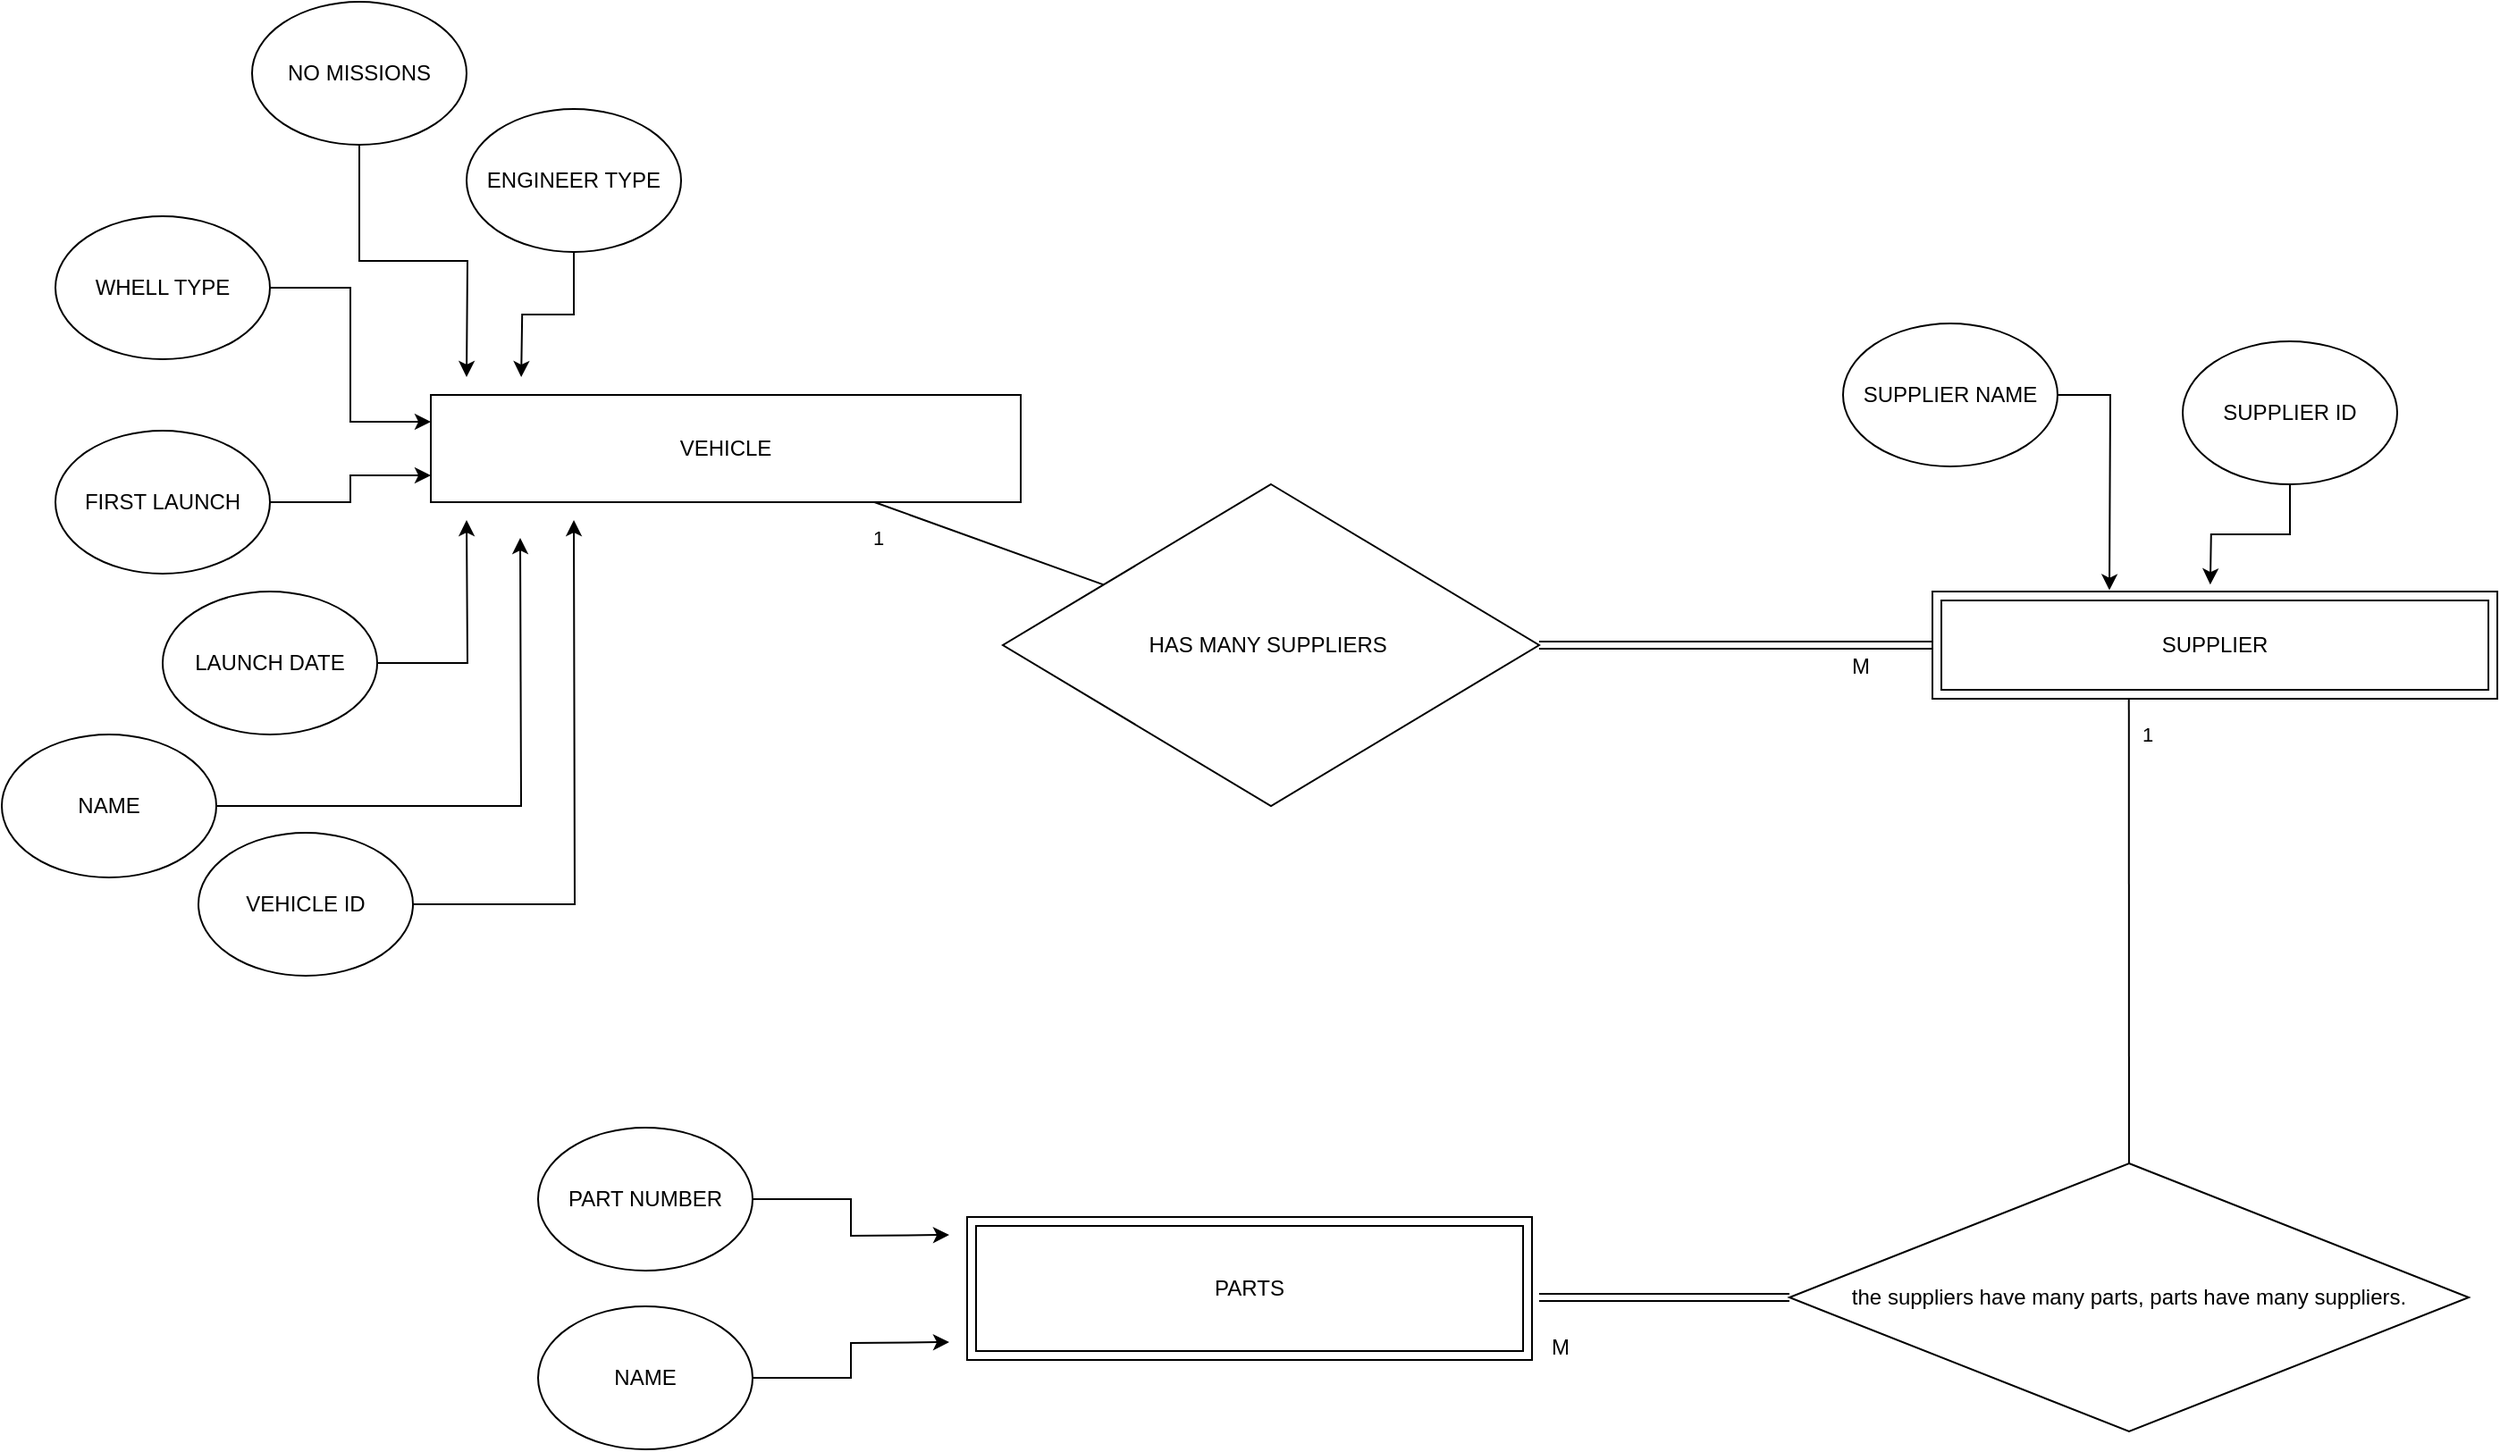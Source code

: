 <mxfile version="15.9.4" type="device"><diagram id="yuIAnMr_TvCZ7IHQt_X7" name="Page-1"><mxGraphModel dx="2605" dy="993" grid="1" gridSize="10" guides="1" tooltips="1" connect="1" arrows="1" fold="1" page="1" pageScale="1" pageWidth="827" pageHeight="1169" math="0" shadow="0"><root><mxCell id="0"/><mxCell id="1" parent="0"/><mxCell id="5bdWyHFEE5QLP9PLkAXp-1" value="VEHICLE" style="rounded=0;whiteSpace=wrap;html=1;" vertex="1" parent="1"><mxGeometry x="-110" y="300" width="330" height="60" as="geometry"/></mxCell><mxCell id="5bdWyHFEE5QLP9PLkAXp-6" value="the suppliers have many parts, parts have many suppliers." style="rhombus;whiteSpace=wrap;html=1;" vertex="1" parent="1"><mxGeometry x="650" y="730" width="380" height="150" as="geometry"/></mxCell><mxCell id="5bdWyHFEE5QLP9PLkAXp-7" value="HAS MANY SUPPLIERS&amp;nbsp;" style="rhombus;whiteSpace=wrap;html=1;" vertex="1" parent="1"><mxGeometry x="210" y="350" width="300" height="180" as="geometry"/></mxCell><mxCell id="5bdWyHFEE5QLP9PLkAXp-53" style="edgeStyle=orthogonalEdgeStyle;rounded=0;orthogonalLoop=1;jettySize=auto;html=1;entryX=0.471;entryY=-0.065;entryDx=0;entryDy=0;entryPerimeter=0;" edge="1" parent="1" source="5bdWyHFEE5QLP9PLkAXp-8"><mxGeometry relative="1" as="geometry"><mxPoint x="885.43" y="406.1" as="targetPoint"/></mxGeometry></mxCell><mxCell id="5bdWyHFEE5QLP9PLkAXp-8" value="SUPPLIER ID" style="ellipse;whiteSpace=wrap;html=1;" vertex="1" parent="1"><mxGeometry x="870" y="270" width="120" height="80" as="geometry"/></mxCell><mxCell id="5bdWyHFEE5QLP9PLkAXp-22" style="edgeStyle=orthogonalEdgeStyle;rounded=0;orthogonalLoop=1;jettySize=auto;html=1;entryX=0;entryY=0.25;entryDx=0;entryDy=0;" edge="1" parent="1" source="5bdWyHFEE5QLP9PLkAXp-9" target="5bdWyHFEE5QLP9PLkAXp-1"><mxGeometry relative="1" as="geometry"/></mxCell><mxCell id="5bdWyHFEE5QLP9PLkAXp-9" value="WHELL TYPE" style="ellipse;whiteSpace=wrap;html=1;" vertex="1" parent="1"><mxGeometry x="-320" y="200" width="120" height="80" as="geometry"/></mxCell><mxCell id="5bdWyHFEE5QLP9PLkAXp-23" style="edgeStyle=orthogonalEdgeStyle;rounded=0;orthogonalLoop=1;jettySize=auto;html=1;exitX=0.5;exitY=1;exitDx=0;exitDy=0;" edge="1" parent="1" source="5bdWyHFEE5QLP9PLkAXp-10"><mxGeometry relative="1" as="geometry"><mxPoint x="-59.429" y="290" as="targetPoint"/></mxGeometry></mxCell><mxCell id="5bdWyHFEE5QLP9PLkAXp-10" value="ENGINEER TYPE" style="ellipse;whiteSpace=wrap;html=1;" vertex="1" parent="1"><mxGeometry x="-90" y="140" width="120" height="80" as="geometry"/></mxCell><mxCell id="5bdWyHFEE5QLP9PLkAXp-25" style="edgeStyle=orthogonalEdgeStyle;rounded=0;orthogonalLoop=1;jettySize=auto;html=1;entryX=0;entryY=0.75;entryDx=0;entryDy=0;" edge="1" parent="1" source="5bdWyHFEE5QLP9PLkAXp-11" target="5bdWyHFEE5QLP9PLkAXp-1"><mxGeometry relative="1" as="geometry"/></mxCell><mxCell id="5bdWyHFEE5QLP9PLkAXp-11" value="FIRST LAUNCH" style="ellipse;whiteSpace=wrap;html=1;" vertex="1" parent="1"><mxGeometry x="-320" y="320" width="120" height="80" as="geometry"/></mxCell><mxCell id="5bdWyHFEE5QLP9PLkAXp-46" style="edgeStyle=orthogonalEdgeStyle;rounded=0;orthogonalLoop=1;jettySize=auto;html=1;entryX=0.3;entryY=-0.012;entryDx=0;entryDy=0;entryPerimeter=0;" edge="1" parent="1" source="5bdWyHFEE5QLP9PLkAXp-14"><mxGeometry relative="1" as="geometry"><mxPoint x="829.0" y="409.28" as="targetPoint"/></mxGeometry></mxCell><mxCell id="5bdWyHFEE5QLP9PLkAXp-14" value="SUPPLIER NAME" style="ellipse;whiteSpace=wrap;html=1;" vertex="1" parent="1"><mxGeometry x="680" y="260" width="120" height="80" as="geometry"/></mxCell><mxCell id="5bdWyHFEE5QLP9PLkAXp-32" style="edgeStyle=orthogonalEdgeStyle;rounded=0;orthogonalLoop=1;jettySize=auto;html=1;entryX=0;entryY=0;entryDx=0;entryDy=0;" edge="1" parent="1" source="5bdWyHFEE5QLP9PLkAXp-16"><mxGeometry relative="1" as="geometry"><mxPoint x="180" y="770" as="targetPoint"/></mxGeometry></mxCell><mxCell id="5bdWyHFEE5QLP9PLkAXp-16" value="PART NUMBER" style="ellipse;whiteSpace=wrap;html=1;" vertex="1" parent="1"><mxGeometry x="-50" y="710" width="120" height="80" as="geometry"/></mxCell><mxCell id="5bdWyHFEE5QLP9PLkAXp-24" style="edgeStyle=orthogonalEdgeStyle;rounded=0;orthogonalLoop=1;jettySize=auto;html=1;" edge="1" parent="1" source="5bdWyHFEE5QLP9PLkAXp-17"><mxGeometry relative="1" as="geometry"><mxPoint x="-90" y="290" as="targetPoint"/></mxGeometry></mxCell><mxCell id="5bdWyHFEE5QLP9PLkAXp-17" value="NO MISSIONS" style="ellipse;whiteSpace=wrap;html=1;" vertex="1" parent="1"><mxGeometry x="-210" y="80" width="120" height="80" as="geometry"/></mxCell><mxCell id="5bdWyHFEE5QLP9PLkAXp-27" style="edgeStyle=orthogonalEdgeStyle;rounded=0;orthogonalLoop=1;jettySize=auto;html=1;" edge="1" parent="1" source="5bdWyHFEE5QLP9PLkAXp-18"><mxGeometry relative="1" as="geometry"><mxPoint x="-90" y="370" as="targetPoint"/></mxGeometry></mxCell><mxCell id="5bdWyHFEE5QLP9PLkAXp-18" value="LAUNCH DATE" style="ellipse;whiteSpace=wrap;html=1;" vertex="1" parent="1"><mxGeometry x="-260" y="410" width="120" height="80" as="geometry"/></mxCell><mxCell id="5bdWyHFEE5QLP9PLkAXp-29" style="edgeStyle=orthogonalEdgeStyle;rounded=0;orthogonalLoop=1;jettySize=auto;html=1;" edge="1" parent="1" source="5bdWyHFEE5QLP9PLkAXp-19"><mxGeometry relative="1" as="geometry"><mxPoint x="-30" y="370" as="targetPoint"/></mxGeometry></mxCell><mxCell id="5bdWyHFEE5QLP9PLkAXp-19" value="VEHICLE ID" style="ellipse;whiteSpace=wrap;html=1;" vertex="1" parent="1"><mxGeometry x="-240" y="545" width="120" height="80" as="geometry"/></mxCell><mxCell id="5bdWyHFEE5QLP9PLkAXp-28" style="edgeStyle=orthogonalEdgeStyle;rounded=0;orthogonalLoop=1;jettySize=auto;html=1;" edge="1" parent="1" source="5bdWyHFEE5QLP9PLkAXp-20"><mxGeometry relative="1" as="geometry"><mxPoint x="-60" y="380" as="targetPoint"/></mxGeometry></mxCell><mxCell id="5bdWyHFEE5QLP9PLkAXp-20" value="NAME" style="ellipse;whiteSpace=wrap;html=1;" vertex="1" parent="1"><mxGeometry x="-350" y="490" width="120" height="80" as="geometry"/></mxCell><mxCell id="5bdWyHFEE5QLP9PLkAXp-31" style="edgeStyle=orthogonalEdgeStyle;rounded=0;orthogonalLoop=1;jettySize=auto;html=1;entryX=0;entryY=1;entryDx=0;entryDy=0;" edge="1" parent="1" source="5bdWyHFEE5QLP9PLkAXp-30"><mxGeometry relative="1" as="geometry"><mxPoint x="180" y="830" as="targetPoint"/></mxGeometry></mxCell><mxCell id="5bdWyHFEE5QLP9PLkAXp-30" value="NAME" style="ellipse;whiteSpace=wrap;html=1;" vertex="1" parent="1"><mxGeometry x="-50" y="810" width="120" height="80" as="geometry"/></mxCell><mxCell id="5bdWyHFEE5QLP9PLkAXp-33" value="1" style="endArrow=none;html=1;rounded=0;" edge="1" parent="1" source="5bdWyHFEE5QLP9PLkAXp-1" target="5bdWyHFEE5QLP9PLkAXp-7"><mxGeometry x="-0.875" y="-18" width="50" height="50" relative="1" as="geometry"><mxPoint x="600" y="380" as="sourcePoint"/><mxPoint x="650" y="330" as="targetPoint"/><mxPoint as="offset"/></mxGeometry></mxCell><mxCell id="5bdWyHFEE5QLP9PLkAXp-35" value="" style="shape=link;html=1;rounded=0;entryX=0;entryY=0.5;entryDx=0;entryDy=0;exitX=1;exitY=0.5;exitDx=0;exitDy=0;" edge="1" parent="1" source="5bdWyHFEE5QLP9PLkAXp-7"><mxGeometry relative="1" as="geometry"><mxPoint x="650" y="330" as="sourcePoint"/><mxPoint x="730" y="440" as="targetPoint"/></mxGeometry></mxCell><mxCell id="5bdWyHFEE5QLP9PLkAXp-36" value="M" style="resizable=0;html=1;align=right;verticalAlign=bottom;" connectable="0" vertex="1" parent="5bdWyHFEE5QLP9PLkAXp-35"><mxGeometry x="1" relative="1" as="geometry"><mxPoint x="-35" y="20" as="offset"/></mxGeometry></mxCell><mxCell id="5bdWyHFEE5QLP9PLkAXp-39" value="" style="shape=link;html=1;rounded=0;exitX=0;exitY=0.5;exitDx=0;exitDy=0;" edge="1" parent="1" source="5bdWyHFEE5QLP9PLkAXp-6"><mxGeometry relative="1" as="geometry"><mxPoint x="496.38" y="251.74" as="sourcePoint"/><mxPoint x="510" y="805" as="targetPoint"/></mxGeometry></mxCell><mxCell id="5bdWyHFEE5QLP9PLkAXp-40" value="M" style="resizable=0;html=1;align=right;verticalAlign=bottom;" connectable="0" vertex="1" parent="5bdWyHFEE5QLP9PLkAXp-39"><mxGeometry x="1" relative="1" as="geometry"><mxPoint x="17" y="36" as="offset"/></mxGeometry></mxCell><mxCell id="5bdWyHFEE5QLP9PLkAXp-55" value="SUPPLIER" style="shape=ext;margin=3;double=1;whiteSpace=wrap;html=1;align=center;" vertex="1" parent="1"><mxGeometry x="730" y="410" width="316" height="60" as="geometry"/></mxCell><mxCell id="5bdWyHFEE5QLP9PLkAXp-56" value="PARTS" style="shape=ext;margin=3;double=1;whiteSpace=wrap;html=1;align=center;" vertex="1" parent="1"><mxGeometry x="190" y="760" width="316" height="80" as="geometry"/></mxCell><mxCell id="5bdWyHFEE5QLP9PLkAXp-57" value="1" style="endArrow=none;html=1;rounded=0;exitX=0.333;exitY=1;exitDx=0;exitDy=0;exitPerimeter=0;" edge="1" parent="1" target="5bdWyHFEE5QLP9PLkAXp-6"><mxGeometry x="-0.846" y="10" width="50" height="50" relative="1" as="geometry"><mxPoint x="839.89" y="470" as="sourcePoint"/><mxPoint x="638.134" y="846.212" as="targetPoint"/><mxPoint as="offset"/></mxGeometry></mxCell></root></mxGraphModel></diagram></mxfile>